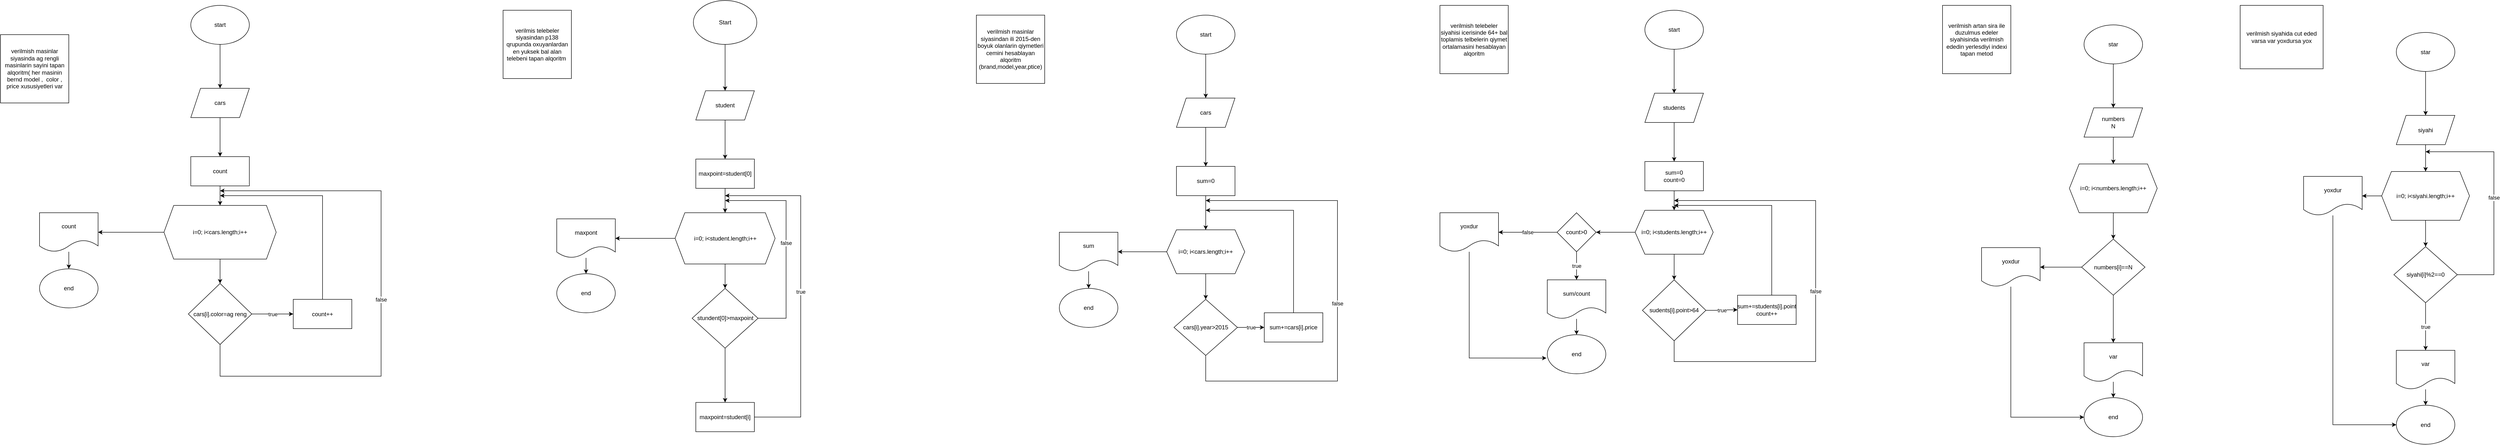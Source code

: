 <mxfile version="20.8.10" type="device"><diagram name="Page-1" id="i6RYPphmw2FfhJa3-SZM"><mxGraphModel dx="1195" dy="663" grid="1" gridSize="10" guides="1" tooltips="1" connect="1" arrows="1" fold="1" page="1" pageScale="1" pageWidth="850" pageHeight="1100" math="0" shadow="0"><root><mxCell id="0"/><mxCell id="1" parent="0"/><mxCell id="qRXng4q2eas0JaDX_vkk-4" value="" style="edgeStyle=orthogonalEdgeStyle;rounded=0;orthogonalLoop=1;jettySize=auto;html=1;" edge="1" parent="1" source="qRXng4q2eas0JaDX_vkk-1" target="qRXng4q2eas0JaDX_vkk-3"><mxGeometry relative="1" as="geometry"/></mxCell><mxCell id="qRXng4q2eas0JaDX_vkk-1" value="start" style="ellipse;whiteSpace=wrap;html=1;" vertex="1" parent="1"><mxGeometry x="390" y="20" width="120" height="80" as="geometry"/></mxCell><mxCell id="qRXng4q2eas0JaDX_vkk-2" value="verilmish masinlar siyasinda ag rengli masinlarin sayini tapan alqoritm( her masinin bernd model ,&amp;nbsp; color , price xususiyetleri var" style="rounded=0;whiteSpace=wrap;html=1;" vertex="1" parent="1"><mxGeometry y="80" width="140" height="140" as="geometry"/></mxCell><mxCell id="qRXng4q2eas0JaDX_vkk-6" value="" style="edgeStyle=orthogonalEdgeStyle;rounded=0;orthogonalLoop=1;jettySize=auto;html=1;" edge="1" parent="1" source="qRXng4q2eas0JaDX_vkk-3" target="qRXng4q2eas0JaDX_vkk-5"><mxGeometry relative="1" as="geometry"/></mxCell><mxCell id="qRXng4q2eas0JaDX_vkk-3" value="cars" style="shape=parallelogram;perimeter=parallelogramPerimeter;whiteSpace=wrap;html=1;fixedSize=1;" vertex="1" parent="1"><mxGeometry x="390" y="190" width="120" height="60" as="geometry"/></mxCell><mxCell id="qRXng4q2eas0JaDX_vkk-8" value="" style="edgeStyle=orthogonalEdgeStyle;rounded=0;orthogonalLoop=1;jettySize=auto;html=1;" edge="1" parent="1" source="qRXng4q2eas0JaDX_vkk-5" target="qRXng4q2eas0JaDX_vkk-7"><mxGeometry relative="1" as="geometry"/></mxCell><mxCell id="qRXng4q2eas0JaDX_vkk-5" value="count" style="whiteSpace=wrap;html=1;" vertex="1" parent="1"><mxGeometry x="390" y="330" width="120" height="60" as="geometry"/></mxCell><mxCell id="qRXng4q2eas0JaDX_vkk-10" value="" style="edgeStyle=orthogonalEdgeStyle;rounded=0;orthogonalLoop=1;jettySize=auto;html=1;" edge="1" parent="1" source="qRXng4q2eas0JaDX_vkk-7" target="qRXng4q2eas0JaDX_vkk-9"><mxGeometry relative="1" as="geometry"/></mxCell><mxCell id="qRXng4q2eas0JaDX_vkk-19" value="" style="edgeStyle=orthogonalEdgeStyle;rounded=0;orthogonalLoop=1;jettySize=auto;html=1;" edge="1" parent="1" source="qRXng4q2eas0JaDX_vkk-7" target="qRXng4q2eas0JaDX_vkk-18"><mxGeometry relative="1" as="geometry"/></mxCell><mxCell id="qRXng4q2eas0JaDX_vkk-7" value="i=0; i&amp;lt;cars.length;i++" style="shape=hexagon;perimeter=hexagonPerimeter2;whiteSpace=wrap;html=1;fixedSize=1;" vertex="1" parent="1"><mxGeometry x="335" y="430" width="230" height="110" as="geometry"/></mxCell><mxCell id="qRXng4q2eas0JaDX_vkk-15" value="true" style="edgeStyle=orthogonalEdgeStyle;rounded=0;orthogonalLoop=1;jettySize=auto;html=1;" edge="1" parent="1" source="qRXng4q2eas0JaDX_vkk-9" target="qRXng4q2eas0JaDX_vkk-14"><mxGeometry relative="1" as="geometry"/></mxCell><mxCell id="qRXng4q2eas0JaDX_vkk-17" value="false" style="edgeStyle=orthogonalEdgeStyle;rounded=0;orthogonalLoop=1;jettySize=auto;html=1;" edge="1" parent="1" source="qRXng4q2eas0JaDX_vkk-9"><mxGeometry relative="1" as="geometry"><mxPoint x="450" y="400" as="targetPoint"/><Array as="points"><mxPoint x="450" y="780"/><mxPoint x="780" y="780"/><mxPoint x="780" y="400"/></Array></mxGeometry></mxCell><mxCell id="qRXng4q2eas0JaDX_vkk-9" value="cars[i].color=ag reng" style="rhombus;whiteSpace=wrap;html=1;" vertex="1" parent="1"><mxGeometry x="385" y="590" width="130" height="125" as="geometry"/></mxCell><mxCell id="qRXng4q2eas0JaDX_vkk-16" style="edgeStyle=orthogonalEdgeStyle;rounded=0;orthogonalLoop=1;jettySize=auto;html=1;" edge="1" parent="1" source="qRXng4q2eas0JaDX_vkk-14"><mxGeometry relative="1" as="geometry"><mxPoint x="450" y="410" as="targetPoint"/><Array as="points"><mxPoint x="660" y="410"/></Array></mxGeometry></mxCell><mxCell id="qRXng4q2eas0JaDX_vkk-14" value="count++" style="whiteSpace=wrap;html=1;" vertex="1" parent="1"><mxGeometry x="600" y="622.5" width="120" height="60" as="geometry"/></mxCell><mxCell id="qRXng4q2eas0JaDX_vkk-21" value="" style="edgeStyle=orthogonalEdgeStyle;rounded=0;orthogonalLoop=1;jettySize=auto;html=1;" edge="1" parent="1" source="qRXng4q2eas0JaDX_vkk-18" target="qRXng4q2eas0JaDX_vkk-20"><mxGeometry relative="1" as="geometry"/></mxCell><mxCell id="qRXng4q2eas0JaDX_vkk-18" value="count" style="shape=document;whiteSpace=wrap;html=1;boundedLbl=1;" vertex="1" parent="1"><mxGeometry x="80" y="445" width="120" height="80" as="geometry"/></mxCell><mxCell id="qRXng4q2eas0JaDX_vkk-20" value="end" style="ellipse;whiteSpace=wrap;html=1;" vertex="1" parent="1"><mxGeometry x="80" y="560" width="120" height="80" as="geometry"/></mxCell><mxCell id="qRXng4q2eas0JaDX_vkk-22" value="verilmis telebeler siyasindan p138 qrupunda oxuyanlardan en yuksek bal alan telebeni tapan alqoritm&amp;nbsp;" style="rounded=0;whiteSpace=wrap;html=1;" vertex="1" parent="1"><mxGeometry x="1030" y="30" width="140" height="140" as="geometry"/></mxCell><mxCell id="qRXng4q2eas0JaDX_vkk-25" value="" style="edgeStyle=orthogonalEdgeStyle;rounded=0;orthogonalLoop=1;jettySize=auto;html=1;" edge="1" parent="1" source="qRXng4q2eas0JaDX_vkk-23" target="qRXng4q2eas0JaDX_vkk-24"><mxGeometry relative="1" as="geometry"/></mxCell><mxCell id="qRXng4q2eas0JaDX_vkk-23" value="Start" style="ellipse;whiteSpace=wrap;html=1;" vertex="1" parent="1"><mxGeometry x="1420" y="10" width="130" height="90" as="geometry"/></mxCell><mxCell id="qRXng4q2eas0JaDX_vkk-27" value="" style="edgeStyle=orthogonalEdgeStyle;rounded=0;orthogonalLoop=1;jettySize=auto;html=1;" edge="1" parent="1" source="qRXng4q2eas0JaDX_vkk-24" target="qRXng4q2eas0JaDX_vkk-26"><mxGeometry relative="1" as="geometry"/></mxCell><mxCell id="qRXng4q2eas0JaDX_vkk-24" value="student" style="shape=parallelogram;perimeter=parallelogramPerimeter;whiteSpace=wrap;html=1;fixedSize=1;" vertex="1" parent="1"><mxGeometry x="1425" y="195" width="120" height="60" as="geometry"/></mxCell><mxCell id="qRXng4q2eas0JaDX_vkk-29" value="" style="edgeStyle=orthogonalEdgeStyle;rounded=0;orthogonalLoop=1;jettySize=auto;html=1;" edge="1" parent="1" source="qRXng4q2eas0JaDX_vkk-26" target="qRXng4q2eas0JaDX_vkk-28"><mxGeometry relative="1" as="geometry"/></mxCell><mxCell id="qRXng4q2eas0JaDX_vkk-26" value="maxpoint=student[0]" style="whiteSpace=wrap;html=1;" vertex="1" parent="1"><mxGeometry x="1425" y="335" width="120" height="60" as="geometry"/></mxCell><mxCell id="qRXng4q2eas0JaDX_vkk-31" value="" style="edgeStyle=orthogonalEdgeStyle;rounded=0;orthogonalLoop=1;jettySize=auto;html=1;" edge="1" parent="1" source="qRXng4q2eas0JaDX_vkk-28" target="qRXng4q2eas0JaDX_vkk-30"><mxGeometry relative="1" as="geometry"/></mxCell><mxCell id="qRXng4q2eas0JaDX_vkk-39" value="" style="edgeStyle=orthogonalEdgeStyle;rounded=0;orthogonalLoop=1;jettySize=auto;html=1;" edge="1" parent="1" source="qRXng4q2eas0JaDX_vkk-28" target="qRXng4q2eas0JaDX_vkk-38"><mxGeometry relative="1" as="geometry"/></mxCell><mxCell id="qRXng4q2eas0JaDX_vkk-28" value="i=0; i&amp;lt;student.length;i++" style="shape=hexagon;perimeter=hexagonPerimeter2;whiteSpace=wrap;html=1;fixedSize=1;" vertex="1" parent="1"><mxGeometry x="1382.5" y="445" width="205" height="105" as="geometry"/></mxCell><mxCell id="qRXng4q2eas0JaDX_vkk-35" value="" style="edgeStyle=orthogonalEdgeStyle;rounded=0;orthogonalLoop=1;jettySize=auto;html=1;" edge="1" parent="1" source="qRXng4q2eas0JaDX_vkk-30" target="qRXng4q2eas0JaDX_vkk-34"><mxGeometry relative="1" as="geometry"/></mxCell><mxCell id="qRXng4q2eas0JaDX_vkk-37" value="false" style="edgeStyle=orthogonalEdgeStyle;rounded=0;orthogonalLoop=1;jettySize=auto;html=1;" edge="1" parent="1" source="qRXng4q2eas0JaDX_vkk-30"><mxGeometry relative="1" as="geometry"><mxPoint x="1485" y="420" as="targetPoint"/><Array as="points"><mxPoint x="1610" y="661"/><mxPoint x="1610" y="420"/></Array></mxGeometry></mxCell><mxCell id="qRXng4q2eas0JaDX_vkk-30" value="stundent[0]&amp;gt;maxpoint" style="rhombus;whiteSpace=wrap;html=1;" vertex="1" parent="1"><mxGeometry x="1417.5" y="600" width="135" height="122.5" as="geometry"/></mxCell><mxCell id="qRXng4q2eas0JaDX_vkk-36" value="true" style="edgeStyle=orthogonalEdgeStyle;rounded=0;orthogonalLoop=1;jettySize=auto;html=1;" edge="1" parent="1" source="qRXng4q2eas0JaDX_vkk-34"><mxGeometry relative="1" as="geometry"><mxPoint x="1485" y="410" as="targetPoint"/><Array as="points"><mxPoint x="1640" y="864"/><mxPoint x="1640" y="410"/></Array></mxGeometry></mxCell><mxCell id="qRXng4q2eas0JaDX_vkk-34" value="maxpoint=student[i]" style="whiteSpace=wrap;html=1;" vertex="1" parent="1"><mxGeometry x="1425" y="833.75" width="120" height="60" as="geometry"/></mxCell><mxCell id="qRXng4q2eas0JaDX_vkk-41" value="" style="edgeStyle=orthogonalEdgeStyle;rounded=0;orthogonalLoop=1;jettySize=auto;html=1;" edge="1" parent="1" source="qRXng4q2eas0JaDX_vkk-38" target="qRXng4q2eas0JaDX_vkk-40"><mxGeometry relative="1" as="geometry"/></mxCell><mxCell id="qRXng4q2eas0JaDX_vkk-38" value="maxpont" style="shape=document;whiteSpace=wrap;html=1;boundedLbl=1;" vertex="1" parent="1"><mxGeometry x="1140" y="457.5" width="120" height="80" as="geometry"/></mxCell><mxCell id="qRXng4q2eas0JaDX_vkk-40" value="end" style="ellipse;whiteSpace=wrap;html=1;" vertex="1" parent="1"><mxGeometry x="1140" y="570" width="120" height="80" as="geometry"/></mxCell><mxCell id="qRXng4q2eas0JaDX_vkk-46" value="verilmish masinlar siyasindan ili 2015-den boyuk olanlarin qiymetleri cemini hesablayan alqoritm&lt;br&gt;(brand,model,year,ptice)" style="rounded=0;whiteSpace=wrap;html=1;" vertex="1" parent="1"><mxGeometry x="2000" y="40" width="140" height="140" as="geometry"/></mxCell><mxCell id="qRXng4q2eas0JaDX_vkk-49" value="" style="edgeStyle=orthogonalEdgeStyle;rounded=0;orthogonalLoop=1;jettySize=auto;html=1;" edge="1" parent="1" source="qRXng4q2eas0JaDX_vkk-47" target="qRXng4q2eas0JaDX_vkk-48"><mxGeometry relative="1" as="geometry"/></mxCell><mxCell id="qRXng4q2eas0JaDX_vkk-47" value="start" style="ellipse;whiteSpace=wrap;html=1;" vertex="1" parent="1"><mxGeometry x="2410" y="40" width="120" height="80" as="geometry"/></mxCell><mxCell id="qRXng4q2eas0JaDX_vkk-51" value="" style="edgeStyle=orthogonalEdgeStyle;rounded=0;orthogonalLoop=1;jettySize=auto;html=1;" edge="1" parent="1" source="qRXng4q2eas0JaDX_vkk-48" target="qRXng4q2eas0JaDX_vkk-50"><mxGeometry relative="1" as="geometry"/></mxCell><mxCell id="qRXng4q2eas0JaDX_vkk-48" value="cars" style="shape=parallelogram;perimeter=parallelogramPerimeter;whiteSpace=wrap;html=1;fixedSize=1;" vertex="1" parent="1"><mxGeometry x="2410" y="210" width="120" height="60" as="geometry"/></mxCell><mxCell id="qRXng4q2eas0JaDX_vkk-53" value="" style="edgeStyle=orthogonalEdgeStyle;rounded=0;orthogonalLoop=1;jettySize=auto;html=1;" edge="1" parent="1" source="qRXng4q2eas0JaDX_vkk-50" target="qRXng4q2eas0JaDX_vkk-52"><mxGeometry relative="1" as="geometry"/></mxCell><mxCell id="qRXng4q2eas0JaDX_vkk-50" value="sum=0" style="whiteSpace=wrap;html=1;" vertex="1" parent="1"><mxGeometry x="2410" y="350" width="120" height="60" as="geometry"/></mxCell><mxCell id="qRXng4q2eas0JaDX_vkk-57" value="" style="edgeStyle=orthogonalEdgeStyle;rounded=0;orthogonalLoop=1;jettySize=auto;html=1;" edge="1" parent="1" source="qRXng4q2eas0JaDX_vkk-52" target="qRXng4q2eas0JaDX_vkk-56"><mxGeometry relative="1" as="geometry"/></mxCell><mxCell id="qRXng4q2eas0JaDX_vkk-67" value="" style="edgeStyle=orthogonalEdgeStyle;rounded=0;orthogonalLoop=1;jettySize=auto;html=1;" edge="1" parent="1" source="qRXng4q2eas0JaDX_vkk-52" target="qRXng4q2eas0JaDX_vkk-66"><mxGeometry relative="1" as="geometry"/></mxCell><mxCell id="qRXng4q2eas0JaDX_vkk-52" value="i=0; i&amp;lt;cars.length;i++" style="shape=hexagon;perimeter=hexagonPerimeter2;whiteSpace=wrap;html=1;fixedSize=1;" vertex="1" parent="1"><mxGeometry x="2390" y="480" width="160" height="90" as="geometry"/></mxCell><mxCell id="qRXng4q2eas0JaDX_vkk-59" value="true" style="edgeStyle=orthogonalEdgeStyle;rounded=0;orthogonalLoop=1;jettySize=auto;html=1;" edge="1" parent="1" source="qRXng4q2eas0JaDX_vkk-56" target="qRXng4q2eas0JaDX_vkk-58"><mxGeometry relative="1" as="geometry"/></mxCell><mxCell id="qRXng4q2eas0JaDX_vkk-65" value="false" style="edgeStyle=orthogonalEdgeStyle;rounded=0;orthogonalLoop=1;jettySize=auto;html=1;" edge="1" parent="1" source="qRXng4q2eas0JaDX_vkk-56"><mxGeometry relative="1" as="geometry"><mxPoint x="2470" y="420" as="targetPoint"/><Array as="points"><mxPoint x="2470" y="790"/><mxPoint x="2740" y="790"/><mxPoint x="2740" y="420"/></Array></mxGeometry></mxCell><mxCell id="qRXng4q2eas0JaDX_vkk-56" value="cars[i].year&amp;gt;2015" style="rhombus;whiteSpace=wrap;html=1;" vertex="1" parent="1"><mxGeometry x="2405" y="622.5" width="130" height="115" as="geometry"/></mxCell><mxCell id="qRXng4q2eas0JaDX_vkk-64" style="edgeStyle=orthogonalEdgeStyle;rounded=0;orthogonalLoop=1;jettySize=auto;html=1;" edge="1" parent="1" source="qRXng4q2eas0JaDX_vkk-58"><mxGeometry relative="1" as="geometry"><mxPoint x="2470" y="440" as="targetPoint"/><Array as="points"><mxPoint x="2650" y="440"/></Array></mxGeometry></mxCell><mxCell id="qRXng4q2eas0JaDX_vkk-58" value="sum+=cars[i].price" style="whiteSpace=wrap;html=1;" vertex="1" parent="1"><mxGeometry x="2590" y="650" width="120" height="60" as="geometry"/></mxCell><mxCell id="qRXng4q2eas0JaDX_vkk-69" value="" style="edgeStyle=orthogonalEdgeStyle;rounded=0;orthogonalLoop=1;jettySize=auto;html=1;" edge="1" parent="1" source="qRXng4q2eas0JaDX_vkk-66" target="qRXng4q2eas0JaDX_vkk-68"><mxGeometry relative="1" as="geometry"/></mxCell><mxCell id="qRXng4q2eas0JaDX_vkk-66" value="sum" style="shape=document;whiteSpace=wrap;html=1;boundedLbl=1;" vertex="1" parent="1"><mxGeometry x="2170" y="485" width="120" height="80" as="geometry"/></mxCell><mxCell id="qRXng4q2eas0JaDX_vkk-68" value="end" style="ellipse;whiteSpace=wrap;html=1;" vertex="1" parent="1"><mxGeometry x="2170" y="600" width="120" height="80" as="geometry"/></mxCell><mxCell id="qRXng4q2eas0JaDX_vkk-71" value="verilmish telebeler siyahisi icerisinde 64+ bal toplamis telbelerin qiymet ortalamasini hesablayan alqoritm" style="rounded=0;whiteSpace=wrap;html=1;" vertex="1" parent="1"><mxGeometry x="2950" y="20" width="140" height="140" as="geometry"/></mxCell><mxCell id="qRXng4q2eas0JaDX_vkk-74" value="" style="edgeStyle=orthogonalEdgeStyle;rounded=0;orthogonalLoop=1;jettySize=auto;html=1;" edge="1" parent="1" source="qRXng4q2eas0JaDX_vkk-72"><mxGeometry relative="1" as="geometry"><mxPoint x="3430" y="200" as="targetPoint"/></mxGeometry></mxCell><mxCell id="qRXng4q2eas0JaDX_vkk-72" value="start" style="ellipse;whiteSpace=wrap;html=1;" vertex="1" parent="1"><mxGeometry x="3370" y="30" width="120" height="80" as="geometry"/></mxCell><mxCell id="qRXng4q2eas0JaDX_vkk-78" value="" style="edgeStyle=orthogonalEdgeStyle;rounded=0;orthogonalLoop=1;jettySize=auto;html=1;" edge="1" parent="1" source="qRXng4q2eas0JaDX_vkk-75" target="qRXng4q2eas0JaDX_vkk-77"><mxGeometry relative="1" as="geometry"/></mxCell><mxCell id="qRXng4q2eas0JaDX_vkk-105" style="edgeStyle=orthogonalEdgeStyle;rounded=0;orthogonalLoop=1;jettySize=auto;html=1;" edge="1" parent="1" source="qRXng4q2eas0JaDX_vkk-75" target="qRXng4q2eas0JaDX_vkk-102"><mxGeometry relative="1" as="geometry"/></mxCell><mxCell id="qRXng4q2eas0JaDX_vkk-75" value="i=0; i&amp;lt;students.length;i++" style="shape=hexagon;perimeter=hexagonPerimeter2;whiteSpace=wrap;html=1;fixedSize=1;" vertex="1" parent="1"><mxGeometry x="3350" y="440" width="160" height="90" as="geometry"/></mxCell><mxCell id="qRXng4q2eas0JaDX_vkk-80" value="true" style="edgeStyle=orthogonalEdgeStyle;rounded=0;orthogonalLoop=1;jettySize=auto;html=1;" edge="1" parent="1" source="qRXng4q2eas0JaDX_vkk-77" target="qRXng4q2eas0JaDX_vkk-79"><mxGeometry relative="1" as="geometry"/></mxCell><mxCell id="qRXng4q2eas0JaDX_vkk-97" value="false" style="edgeStyle=orthogonalEdgeStyle;rounded=0;orthogonalLoop=1;jettySize=auto;html=1;" edge="1" parent="1" source="qRXng4q2eas0JaDX_vkk-77"><mxGeometry relative="1" as="geometry"><mxPoint x="3430" y="420" as="targetPoint"/><Array as="points"><mxPoint x="3430" y="750"/><mxPoint x="3720" y="750"/><mxPoint x="3720" y="420"/></Array></mxGeometry></mxCell><mxCell id="qRXng4q2eas0JaDX_vkk-77" value="sudents[i].point&amp;gt;64" style="rhombus;whiteSpace=wrap;html=1;" vertex="1" parent="1"><mxGeometry x="3365" y="582.5" width="130" height="125" as="geometry"/></mxCell><mxCell id="qRXng4q2eas0JaDX_vkk-96" style="edgeStyle=orthogonalEdgeStyle;rounded=0;orthogonalLoop=1;jettySize=auto;html=1;" edge="1" parent="1" source="qRXng4q2eas0JaDX_vkk-79"><mxGeometry relative="1" as="geometry"><mxPoint x="3430" y="430" as="targetPoint"/><Array as="points"><mxPoint x="3630" y="430"/></Array></mxGeometry></mxCell><mxCell id="qRXng4q2eas0JaDX_vkk-79" value="sum+=students[i].point&lt;br&gt;count++" style="whiteSpace=wrap;html=1;" vertex="1" parent="1"><mxGeometry x="3560" y="614" width="120" height="60" as="geometry"/></mxCell><mxCell id="qRXng4q2eas0JaDX_vkk-87" value="" style="edgeStyle=orthogonalEdgeStyle;rounded=0;orthogonalLoop=1;jettySize=auto;html=1;" edge="1" parent="1" source="qRXng4q2eas0JaDX_vkk-81" target="qRXng4q2eas0JaDX_vkk-86"><mxGeometry relative="1" as="geometry"/></mxCell><mxCell id="qRXng4q2eas0JaDX_vkk-81" value="students" style="shape=parallelogram;perimeter=parallelogramPerimeter;whiteSpace=wrap;html=1;fixedSize=1;" vertex="1" parent="1"><mxGeometry x="3370" y="200" width="120" height="60" as="geometry"/></mxCell><mxCell id="qRXng4q2eas0JaDX_vkk-88" value="" style="edgeStyle=orthogonalEdgeStyle;rounded=0;orthogonalLoop=1;jettySize=auto;html=1;" edge="1" parent="1" source="qRXng4q2eas0JaDX_vkk-86" target="qRXng4q2eas0JaDX_vkk-75"><mxGeometry relative="1" as="geometry"/></mxCell><mxCell id="qRXng4q2eas0JaDX_vkk-86" value="sum=0&lt;br&gt;count=0" style="whiteSpace=wrap;html=1;" vertex="1" parent="1"><mxGeometry x="3370" y="340" width="120" height="60" as="geometry"/></mxCell><mxCell id="qRXng4q2eas0JaDX_vkk-94" value="" style="edgeStyle=orthogonalEdgeStyle;rounded=0;orthogonalLoop=1;jettySize=auto;html=1;" edge="1" parent="1" source="qRXng4q2eas0JaDX_vkk-91" target="qRXng4q2eas0JaDX_vkk-93"><mxGeometry relative="1" as="geometry"/></mxCell><mxCell id="qRXng4q2eas0JaDX_vkk-91" value="sum/count" style="shape=document;whiteSpace=wrap;html=1;boundedLbl=1;" vertex="1" parent="1"><mxGeometry x="3170" y="582.5" width="120" height="80" as="geometry"/></mxCell><mxCell id="qRXng4q2eas0JaDX_vkk-93" value="end" style="ellipse;whiteSpace=wrap;html=1;" vertex="1" parent="1"><mxGeometry x="3170" y="695" width="120" height="80" as="geometry"/></mxCell><mxCell id="qRXng4q2eas0JaDX_vkk-101" style="edgeStyle=orthogonalEdgeStyle;rounded=0;orthogonalLoop=1;jettySize=auto;html=1;entryX=-0.014;entryY=0.598;entryDx=0;entryDy=0;entryPerimeter=0;" edge="1" parent="1" source="qRXng4q2eas0JaDX_vkk-99" target="qRXng4q2eas0JaDX_vkk-93"><mxGeometry relative="1" as="geometry"><Array as="points"><mxPoint x="3010" y="743"/></Array></mxGeometry></mxCell><mxCell id="qRXng4q2eas0JaDX_vkk-99" value="yoxdur" style="shape=document;whiteSpace=wrap;html=1;boundedLbl=1;" vertex="1" parent="1"><mxGeometry x="2950" y="445" width="120" height="80" as="geometry"/></mxCell><mxCell id="qRXng4q2eas0JaDX_vkk-103" value="true" style="edgeStyle=orthogonalEdgeStyle;rounded=0;orthogonalLoop=1;jettySize=auto;html=1;" edge="1" parent="1" source="qRXng4q2eas0JaDX_vkk-102" target="qRXng4q2eas0JaDX_vkk-91"><mxGeometry relative="1" as="geometry"/></mxCell><mxCell id="qRXng4q2eas0JaDX_vkk-107" value="false" style="edgeStyle=orthogonalEdgeStyle;rounded=0;orthogonalLoop=1;jettySize=auto;html=1;" edge="1" parent="1" source="qRXng4q2eas0JaDX_vkk-102" target="qRXng4q2eas0JaDX_vkk-99"><mxGeometry relative="1" as="geometry"/></mxCell><mxCell id="qRXng4q2eas0JaDX_vkk-102" value="count&amp;gt;0" style="rhombus;whiteSpace=wrap;html=1;" vertex="1" parent="1"><mxGeometry x="3190" y="445" width="80" height="80" as="geometry"/></mxCell><mxCell id="qRXng4q2eas0JaDX_vkk-108" value="verilmish artan sira ile duzulmus edeler siyahisinda verilmish ededin yerlesdiyi indexi tapan metod" style="rounded=0;whiteSpace=wrap;html=1;" vertex="1" parent="1"><mxGeometry x="3980" y="20" width="140" height="140" as="geometry"/></mxCell><mxCell id="qRXng4q2eas0JaDX_vkk-111" value="" style="edgeStyle=orthogonalEdgeStyle;rounded=0;orthogonalLoop=1;jettySize=auto;html=1;" edge="1" parent="1" source="qRXng4q2eas0JaDX_vkk-109" target="qRXng4q2eas0JaDX_vkk-110"><mxGeometry relative="1" as="geometry"/></mxCell><mxCell id="qRXng4q2eas0JaDX_vkk-109" value="star" style="ellipse;whiteSpace=wrap;html=1;" vertex="1" parent="1"><mxGeometry x="4270" y="60" width="120" height="80" as="geometry"/></mxCell><mxCell id="qRXng4q2eas0JaDX_vkk-113" value="" style="edgeStyle=orthogonalEdgeStyle;rounded=0;orthogonalLoop=1;jettySize=auto;html=1;" edge="1" parent="1" source="qRXng4q2eas0JaDX_vkk-110" target="qRXng4q2eas0JaDX_vkk-112"><mxGeometry relative="1" as="geometry"/></mxCell><mxCell id="qRXng4q2eas0JaDX_vkk-110" value="numbers&lt;br&gt;N" style="shape=parallelogram;perimeter=parallelogramPerimeter;whiteSpace=wrap;html=1;fixedSize=1;" vertex="1" parent="1"><mxGeometry x="4270" y="230" width="120" height="60" as="geometry"/></mxCell><mxCell id="qRXng4q2eas0JaDX_vkk-115" value="" style="edgeStyle=orthogonalEdgeStyle;rounded=0;orthogonalLoop=1;jettySize=auto;html=1;" edge="1" parent="1" source="qRXng4q2eas0JaDX_vkk-112" target="qRXng4q2eas0JaDX_vkk-114"><mxGeometry relative="1" as="geometry"/></mxCell><mxCell id="qRXng4q2eas0JaDX_vkk-112" value="i=0; i&amp;lt;numbers.length;i++" style="shape=hexagon;perimeter=hexagonPerimeter2;whiteSpace=wrap;html=1;fixedSize=1;rotation=0;" vertex="1" parent="1"><mxGeometry x="4240" y="345" width="180" height="100" as="geometry"/></mxCell><mxCell id="qRXng4q2eas0JaDX_vkk-118" value="" style="edgeStyle=orthogonalEdgeStyle;rounded=0;orthogonalLoop=1;jettySize=auto;html=1;" edge="1" parent="1" source="qRXng4q2eas0JaDX_vkk-114" target="qRXng4q2eas0JaDX_vkk-117"><mxGeometry relative="1" as="geometry"/></mxCell><mxCell id="qRXng4q2eas0JaDX_vkk-120" value="" style="edgeStyle=orthogonalEdgeStyle;rounded=0;orthogonalLoop=1;jettySize=auto;html=1;" edge="1" parent="1" source="qRXng4q2eas0JaDX_vkk-114" target="qRXng4q2eas0JaDX_vkk-119"><mxGeometry relative="1" as="geometry"/></mxCell><mxCell id="qRXng4q2eas0JaDX_vkk-114" value="numbers[i]==N" style="rhombus;whiteSpace=wrap;html=1;" vertex="1" parent="1"><mxGeometry x="4265" y="499" width="130" height="115" as="geometry"/></mxCell><mxCell id="qRXng4q2eas0JaDX_vkk-123" style="edgeStyle=orthogonalEdgeStyle;rounded=0;orthogonalLoop=1;jettySize=auto;html=1;entryX=0;entryY=0.5;entryDx=0;entryDy=0;" edge="1" parent="1" source="qRXng4q2eas0JaDX_vkk-117" target="qRXng4q2eas0JaDX_vkk-121"><mxGeometry relative="1" as="geometry"><Array as="points"><mxPoint x="4120" y="864"/></Array></mxGeometry></mxCell><mxCell id="qRXng4q2eas0JaDX_vkk-117" value="yoxdur" style="shape=document;whiteSpace=wrap;html=1;boundedLbl=1;" vertex="1" parent="1"><mxGeometry x="4060" y="516.5" width="120" height="80" as="geometry"/></mxCell><mxCell id="qRXng4q2eas0JaDX_vkk-122" value="" style="edgeStyle=orthogonalEdgeStyle;rounded=0;orthogonalLoop=1;jettySize=auto;html=1;" edge="1" parent="1" source="qRXng4q2eas0JaDX_vkk-119" target="qRXng4q2eas0JaDX_vkk-121"><mxGeometry relative="1" as="geometry"/></mxCell><mxCell id="qRXng4q2eas0JaDX_vkk-119" value="var" style="shape=document;whiteSpace=wrap;html=1;boundedLbl=1;" vertex="1" parent="1"><mxGeometry x="4270" y="711.5" width="120" height="80" as="geometry"/></mxCell><mxCell id="qRXng4q2eas0JaDX_vkk-121" value="end" style="ellipse;whiteSpace=wrap;html=1;" vertex="1" parent="1"><mxGeometry x="4270" y="824" width="120" height="80" as="geometry"/></mxCell><mxCell id="qRXng4q2eas0JaDX_vkk-124" value="verilmish siyahida cut eded varsa var yoxdursa yox" style="rounded=0;whiteSpace=wrap;html=1;" vertex="1" parent="1"><mxGeometry x="4590" y="20" width="170" height="130" as="geometry"/></mxCell><mxCell id="qRXng4q2eas0JaDX_vkk-125" value="" style="edgeStyle=orthogonalEdgeStyle;rounded=0;orthogonalLoop=1;jettySize=auto;html=1;" edge="1" parent="1" source="qRXng4q2eas0JaDX_vkk-126" target="qRXng4q2eas0JaDX_vkk-128"><mxGeometry relative="1" as="geometry"/></mxCell><mxCell id="qRXng4q2eas0JaDX_vkk-126" value="star" style="ellipse;whiteSpace=wrap;html=1;" vertex="1" parent="1"><mxGeometry x="4910" y="75.5" width="120" height="80" as="geometry"/></mxCell><mxCell id="qRXng4q2eas0JaDX_vkk-127" value="" style="edgeStyle=orthogonalEdgeStyle;rounded=0;orthogonalLoop=1;jettySize=auto;html=1;" edge="1" parent="1" source="qRXng4q2eas0JaDX_vkk-128" target="qRXng4q2eas0JaDX_vkk-130"><mxGeometry relative="1" as="geometry"/></mxCell><mxCell id="qRXng4q2eas0JaDX_vkk-128" value="siyahi" style="shape=parallelogram;perimeter=parallelogramPerimeter;whiteSpace=wrap;html=1;fixedSize=1;" vertex="1" parent="1"><mxGeometry x="4910" y="245.5" width="120" height="60" as="geometry"/></mxCell><mxCell id="qRXng4q2eas0JaDX_vkk-129" value="" style="edgeStyle=orthogonalEdgeStyle;rounded=0;orthogonalLoop=1;jettySize=auto;html=1;" edge="1" parent="1" source="qRXng4q2eas0JaDX_vkk-130" target="qRXng4q2eas0JaDX_vkk-132"><mxGeometry relative="1" as="geometry"/></mxCell><mxCell id="qRXng4q2eas0JaDX_vkk-143" value="" style="edgeStyle=orthogonalEdgeStyle;rounded=0;orthogonalLoop=1;jettySize=auto;html=1;" edge="1" parent="1" source="qRXng4q2eas0JaDX_vkk-130" target="qRXng4q2eas0JaDX_vkk-136"><mxGeometry relative="1" as="geometry"/></mxCell><mxCell id="qRXng4q2eas0JaDX_vkk-130" value="i=0; i&amp;lt;siyahi.length;i++" style="shape=hexagon;perimeter=hexagonPerimeter2;whiteSpace=wrap;html=1;fixedSize=1;rotation=0;" vertex="1" parent="1"><mxGeometry x="4880" y="360.5" width="180" height="100" as="geometry"/></mxCell><mxCell id="qRXng4q2eas0JaDX_vkk-131" value="true" style="edgeStyle=orthogonalEdgeStyle;rounded=0;orthogonalLoop=1;jettySize=auto;html=1;" edge="1" parent="1" source="qRXng4q2eas0JaDX_vkk-132" target="qRXng4q2eas0JaDX_vkk-134"><mxGeometry relative="1" as="geometry"/></mxCell><mxCell id="qRXng4q2eas0JaDX_vkk-144" value="false" style="edgeStyle=orthogonalEdgeStyle;rounded=0;orthogonalLoop=1;jettySize=auto;html=1;" edge="1" parent="1" source="qRXng4q2eas0JaDX_vkk-132"><mxGeometry relative="1" as="geometry"><mxPoint x="4970" y="320" as="targetPoint"/><Array as="points"><mxPoint x="5110" y="572"/><mxPoint x="5110" y="320"/></Array></mxGeometry></mxCell><mxCell id="qRXng4q2eas0JaDX_vkk-132" value="siyahi[i]%2==0" style="rhombus;whiteSpace=wrap;html=1;" vertex="1" parent="1"><mxGeometry x="4905" y="514.5" width="130" height="115" as="geometry"/></mxCell><mxCell id="qRXng4q2eas0JaDX_vkk-133" value="" style="edgeStyle=orthogonalEdgeStyle;rounded=0;orthogonalLoop=1;jettySize=auto;html=1;" edge="1" parent="1" source="qRXng4q2eas0JaDX_vkk-134" target="qRXng4q2eas0JaDX_vkk-135"><mxGeometry relative="1" as="geometry"/></mxCell><mxCell id="qRXng4q2eas0JaDX_vkk-134" value="var" style="shape=document;whiteSpace=wrap;html=1;boundedLbl=1;" vertex="1" parent="1"><mxGeometry x="4910" y="727" width="120" height="80" as="geometry"/></mxCell><mxCell id="qRXng4q2eas0JaDX_vkk-135" value="end" style="ellipse;whiteSpace=wrap;html=1;" vertex="1" parent="1"><mxGeometry x="4910" y="839.5" width="120" height="80" as="geometry"/></mxCell><mxCell id="qRXng4q2eas0JaDX_vkk-141" style="edgeStyle=orthogonalEdgeStyle;rounded=0;orthogonalLoop=1;jettySize=auto;html=1;entryX=0;entryY=0.5;entryDx=0;entryDy=0;" edge="1" parent="1" source="qRXng4q2eas0JaDX_vkk-136" target="qRXng4q2eas0JaDX_vkk-135"><mxGeometry relative="1" as="geometry"><Array as="points"><mxPoint x="4780" y="880"/></Array></mxGeometry></mxCell><mxCell id="qRXng4q2eas0JaDX_vkk-136" value="yoxdur" style="shape=document;whiteSpace=wrap;html=1;boundedLbl=1;" vertex="1" parent="1"><mxGeometry x="4720" y="370.5" width="120" height="80" as="geometry"/></mxCell></root></mxGraphModel></diagram></mxfile>